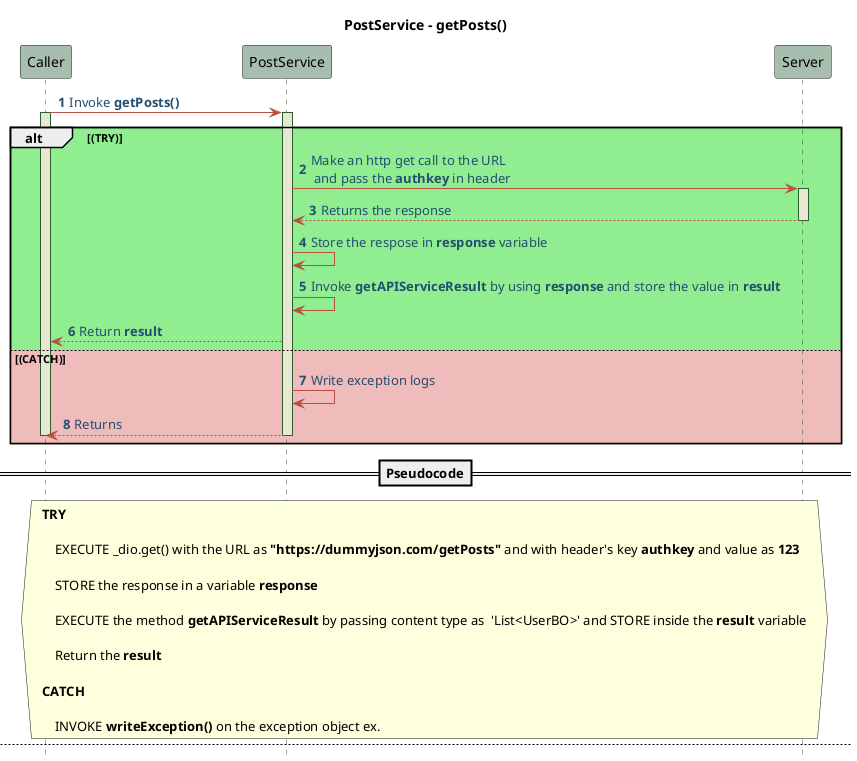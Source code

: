 @startuml PostService-Sequence-Pseudo

!define POSITIVERESPONSE 90EE90
!define NEGATIVEERESPONSE EFBBBB
!define NUETRALRESPONSE F2DC79

skinparam sequence{
    ParticipantBackgroundColor #A7BEAE
    LifeLineBackgroundColor #E7E8D1
    LifeLineBorderColor #2C5F2D
    ActorBackgroundColor #FC766AFF
    ActorBorderColor #FC766AFF
    ArrowColor #B85042
    ArrowFontColor #234E70
}

title   **PostService - getPosts()**
autonumber 1
hide footbox
Caller -> PostService: Invoke **getPosts()**
activate Caller
activate PostService
alt #POSITIVERESPONSE (TRY)
    PostService -> Server : Make an http get call to the URL \n and pass the **authkey** in header
    activate Server
    Server --> PostService : Returns the response
    deactivate Server
    PostService -> PostService : Store the respose in **response** variable
    PostService -> PostService : Invoke **getAPIServiceResult** by using **response** and store the value in **result**
    PostService --> Caller : Return **result**
else #NEGATIVEERESPONSE (CATCH)
    PostService -> PostService : Write exception logs
    PostService --> Caller: Returns
    deactivate PostService
    deactivate Caller
end

    ==Pseudocode==
    hnote across
    **TRY**

        EXECUTE _dio.get() with the URL as **"https://dummyjson.com/getPosts"** and with header's key **authkey** and value as **123**

        STORE the response in a variable **response**

        EXECUTE the method **getAPIServiceResult** by passing content type as  'List<UserBO>' and STORE inside the **result** variable

        Return the **result**

    **CATCH**

        INVOKE **writeException()** on the exception object ex.
    end note

newpage **PostService - createPost()**
!define POSITIVERESPONSE 90EE90
!define NEGATIVEERESPONSE EFBBBB
!define NUETRALRESPONSE F2DC79

skinparam sequence{
    ParticipantBackgroundColor #A7BEAE
    LifeLineBackgroundColor #E7E8D1
    LifeLineBorderColor #2C5F2D
    ActorBackgroundColor #FC766AFF
    ActorBorderColor #FC766AFF
    ArrowColor #B85042
    ArrowFontColor #234E70
}

autonumber 1
hide footbox
Caller -> PostService: Invoke **createPost(Post: PostBO)**
activate Caller
activate PostService
alt #POSITIVERESPONSE (TRY)
    PostService -> Server : Make an http post call to the URL \n and pass the **authkey** in header
    activate Server
    Server --> PostService : Returns the response
    deactivate Server
    PostService -> PostService : Store the respose in **response** variable
    PostService -> PostService : Invoke **getAPIServiceResult** by using **response**\nand store the value in **result**
    PostService --> Caller : Returns **result**
else #NEGATIVEERESPONSE CATCH
    PostService -> PostService : write Exception logs
    PostService --> Caller: Returns
    deactivate PostService
    deactivate Caller
end

==Pseudocode==
hnote across
**TRY**
    EXECUTE _dio.post() with the URL as **"https://dummyjson.com/createPost"** and with header's key **authkey** and value as **456**

    STORE the response in a variable **response**

    EXECUTE the method **getAPIServiceResult** by passing content type as  'List<UserBO>' and STORE inside the **result** variable

    Returns the **result**

**CATCH** 
   
    INVOKE **writeException()** on the exception object ex.
end note
@enduml